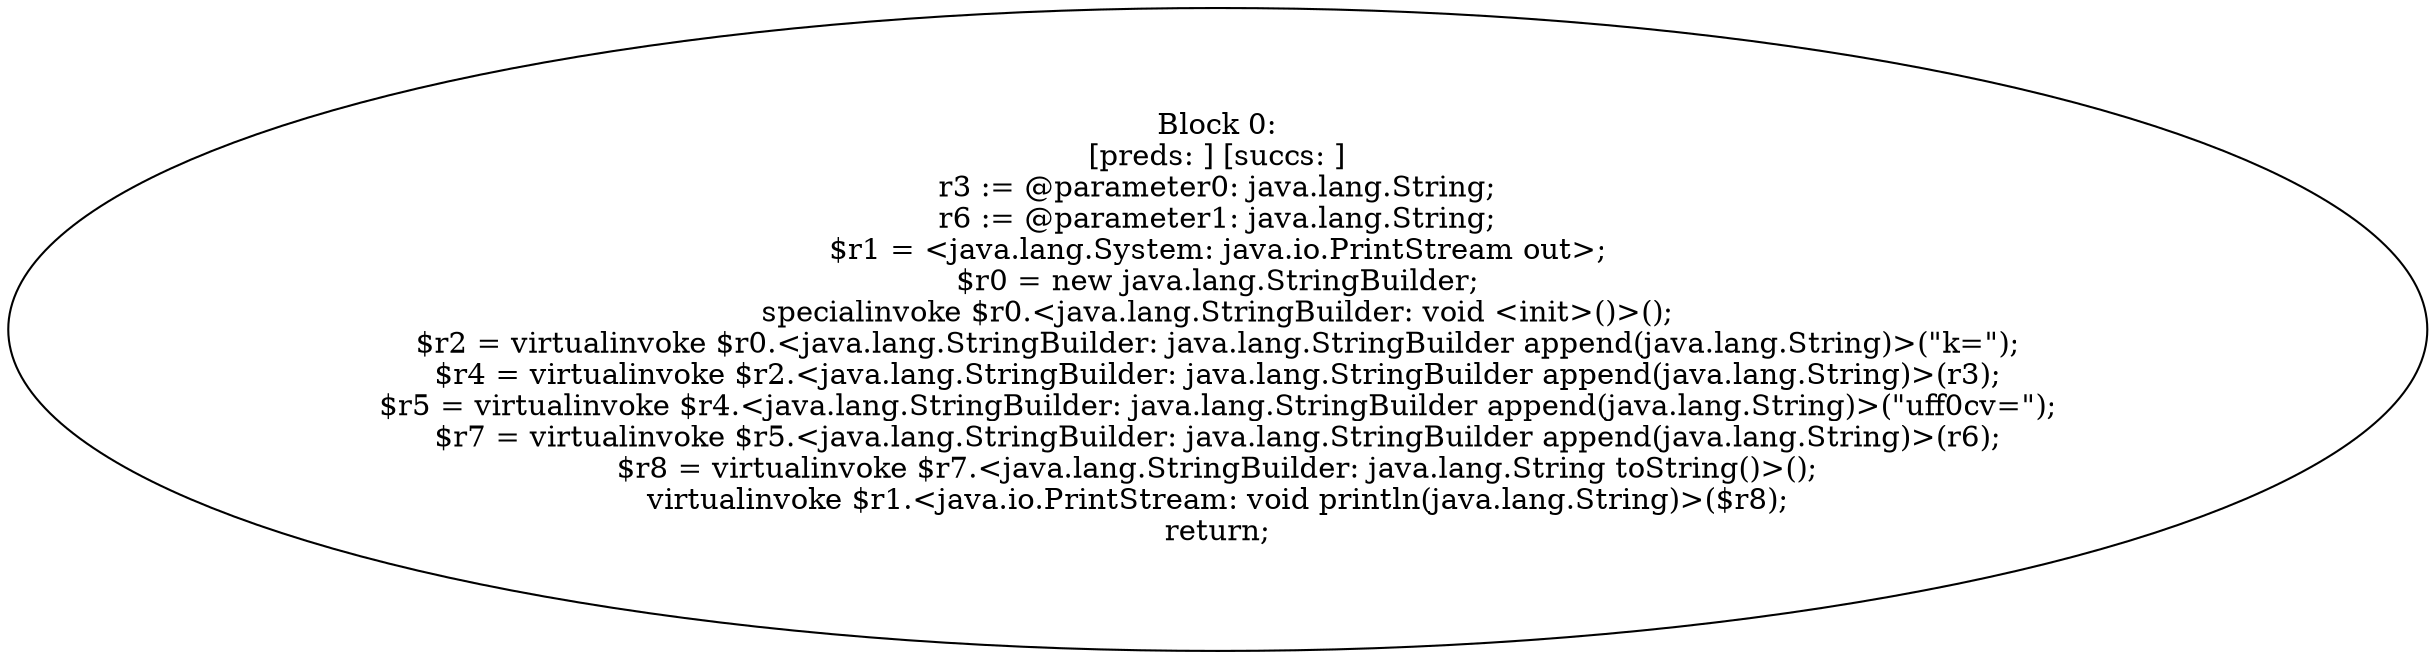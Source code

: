 digraph "unitGraph" {
    "Block 0:
[preds: ] [succs: ]
r3 := @parameter0: java.lang.String;
r6 := @parameter1: java.lang.String;
$r1 = <java.lang.System: java.io.PrintStream out>;
$r0 = new java.lang.StringBuilder;
specialinvoke $r0.<java.lang.StringBuilder: void <init>()>();
$r2 = virtualinvoke $r0.<java.lang.StringBuilder: java.lang.StringBuilder append(java.lang.String)>(\"k=\");
$r4 = virtualinvoke $r2.<java.lang.StringBuilder: java.lang.StringBuilder append(java.lang.String)>(r3);
$r5 = virtualinvoke $r4.<java.lang.StringBuilder: java.lang.StringBuilder append(java.lang.String)>(\"\uff0cv=\");
$r7 = virtualinvoke $r5.<java.lang.StringBuilder: java.lang.StringBuilder append(java.lang.String)>(r6);
$r8 = virtualinvoke $r7.<java.lang.StringBuilder: java.lang.String toString()>();
virtualinvoke $r1.<java.io.PrintStream: void println(java.lang.String)>($r8);
return;
"
}
